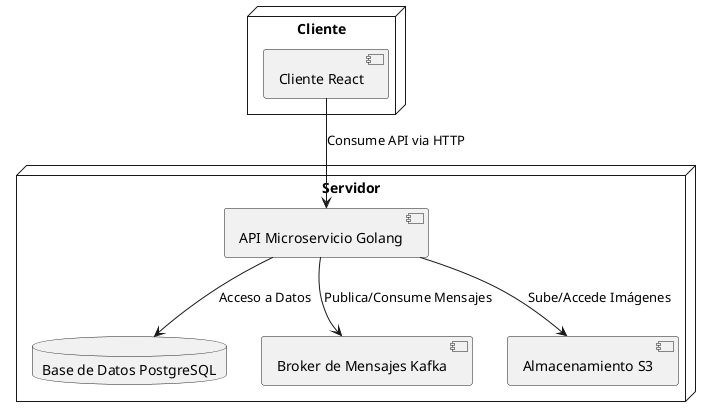 /*
1 cliente React con una pagina web que consume via http 1 API MS golang "api-my-insta"
la api MS golang tiene una base de datos relacional en postgresql "db-my-insta"
la api MS golang tiene un broker de mensajes kafka 
la api MS golang consume un s3 donde sube las imagenes en un bucket llama "bucket-my-insta"
la api MS golang esta dockerizada para correr en EKS

*/
@startuml
!define COMPONENT component
!define DATABASE database
!define NODE node

NODE "Cliente" as Client {
  COMPONENT "Cliente React" as ReactClient
}

NODE "Servidor" as Server {
  COMPONENT "API Microservicio Golang" as APIMicroservice
  DATABASE "Base de Datos PostgreSQL" as PostgreSQL
  COMPONENT "Broker de Mensajes Kafka" as KafkaBroker
  COMPONENT "Almacenamiento S3" as S3Storage
}

ReactClient --> APIMicroservice : Consume API via HTTP
APIMicroservice --> PostgreSQL : Acceso a Datos
APIMicroservice --> KafkaBroker : Publica/Consume Mensajes
APIMicroservice --> S3Storage : Sube/Accede Imágenes
@enduml
